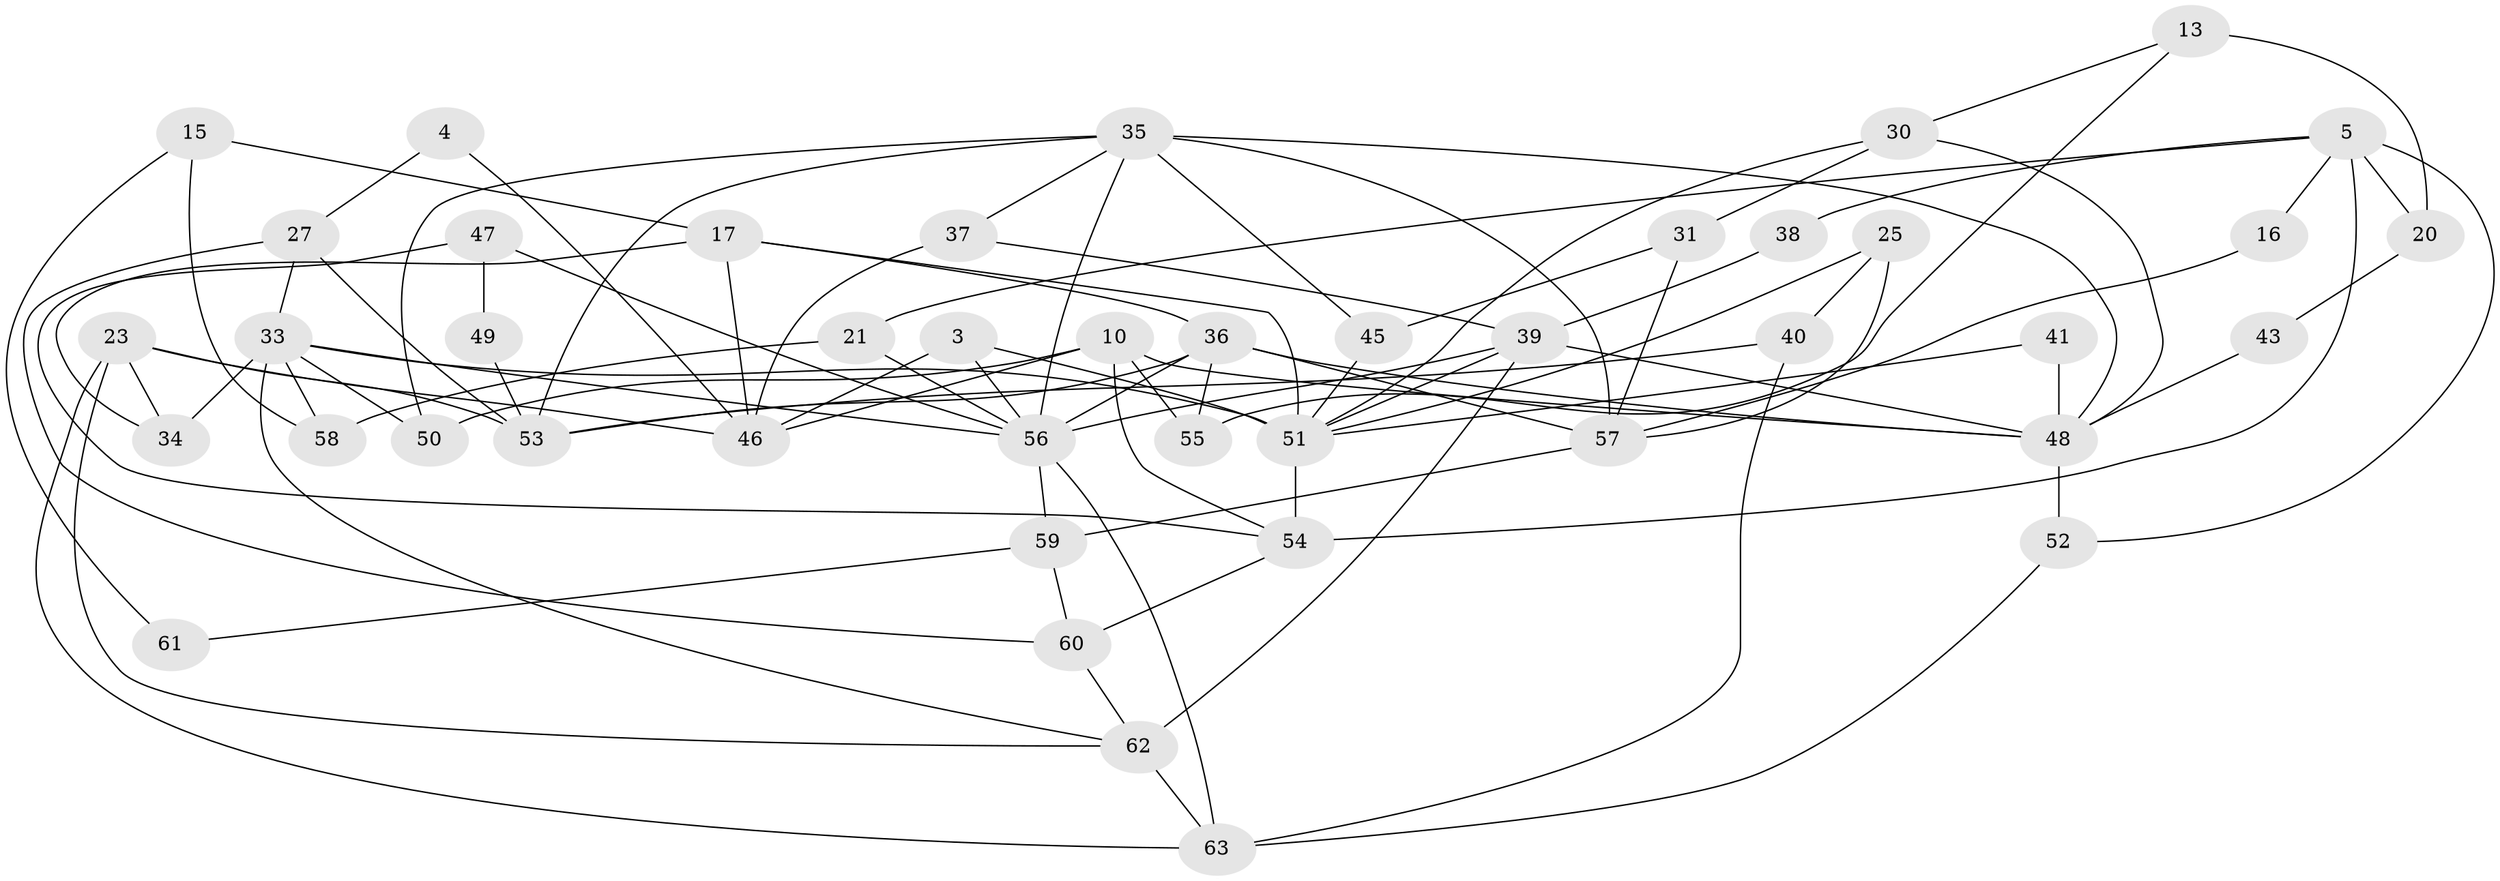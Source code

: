 // original degree distribution, {6: 0.1746031746031746, 3: 0.4126984126984127, 2: 0.12698412698412698, 7: 0.06349206349206349, 4: 0.14285714285714285, 8: 0.015873015873015872, 5: 0.06349206349206349}
// Generated by graph-tools (version 1.1) at 2025/53/03/04/25 21:53:04]
// undirected, 44 vertices, 92 edges
graph export_dot {
graph [start="1"]
  node [color=gray90,style=filled];
  3;
  4;
  5;
  10;
  13;
  15;
  16;
  17;
  20;
  21;
  23 [super="+18"];
  25;
  27;
  30 [super="+12"];
  31;
  33 [super="+19+28"];
  34;
  35 [super="+11"];
  36 [super="+7"];
  37;
  38;
  39 [super="+22"];
  40;
  41;
  43;
  45;
  46;
  47;
  48 [super="+9"];
  49;
  50;
  51 [super="+32+26"];
  52;
  53 [super="+44"];
  54 [super="+42"];
  55;
  56 [super="+8+24"];
  57;
  58;
  59;
  60;
  61;
  62 [super="+14"];
  63 [super="+6+29"];
  3 -- 46;
  3 -- 56;
  3 -- 51;
  4 -- 27;
  4 -- 46;
  5 -- 52;
  5 -- 16;
  5 -- 20;
  5 -- 21;
  5 -- 38;
  5 -- 54 [weight=2];
  10 -- 46;
  10 -- 50;
  10 -- 55;
  10 -- 54;
  10 -- 48;
  13 -- 55;
  13 -- 30;
  13 -- 20;
  15 -- 17;
  15 -- 58;
  15 -- 61;
  16 -- 57;
  17 -- 36;
  17 -- 34;
  17 -- 46;
  17 -- 51;
  20 -- 43;
  21 -- 58;
  21 -- 56;
  23 -- 53 [weight=2];
  23 -- 34;
  23 -- 46;
  23 -- 62;
  23 -- 63;
  25 -- 57;
  25 -- 40;
  25 -- 51;
  27 -- 53 [weight=2];
  27 -- 60;
  27 -- 33 [weight=2];
  30 -- 48;
  30 -- 51;
  30 -- 31;
  31 -- 45;
  31 -- 57;
  33 -- 34;
  33 -- 50;
  33 -- 51 [weight=3];
  33 -- 56 [weight=2];
  33 -- 58;
  33 -- 62;
  35 -- 50;
  35 -- 57 [weight=2];
  35 -- 37;
  35 -- 53;
  35 -- 45;
  35 -- 56;
  35 -- 48;
  36 -- 56 [weight=2];
  36 -- 55;
  36 -- 57;
  36 -- 53 [weight=2];
  36 -- 48;
  37 -- 46;
  37 -- 39;
  38 -- 39;
  39 -- 62 [weight=2];
  39 -- 48;
  39 -- 51;
  39 -- 56;
  40 -- 53;
  40 -- 63;
  41 -- 51;
  41 -- 48;
  43 -- 48;
  45 -- 51;
  47 -- 56;
  47 -- 49;
  47 -- 54;
  48 -- 52;
  49 -- 53 [weight=2];
  51 -- 54;
  52 -- 63;
  54 -- 60;
  56 -- 59;
  56 -- 63 [weight=2];
  57 -- 59;
  59 -- 60;
  59 -- 61;
  60 -- 62;
  62 -- 63 [weight=2];
}
